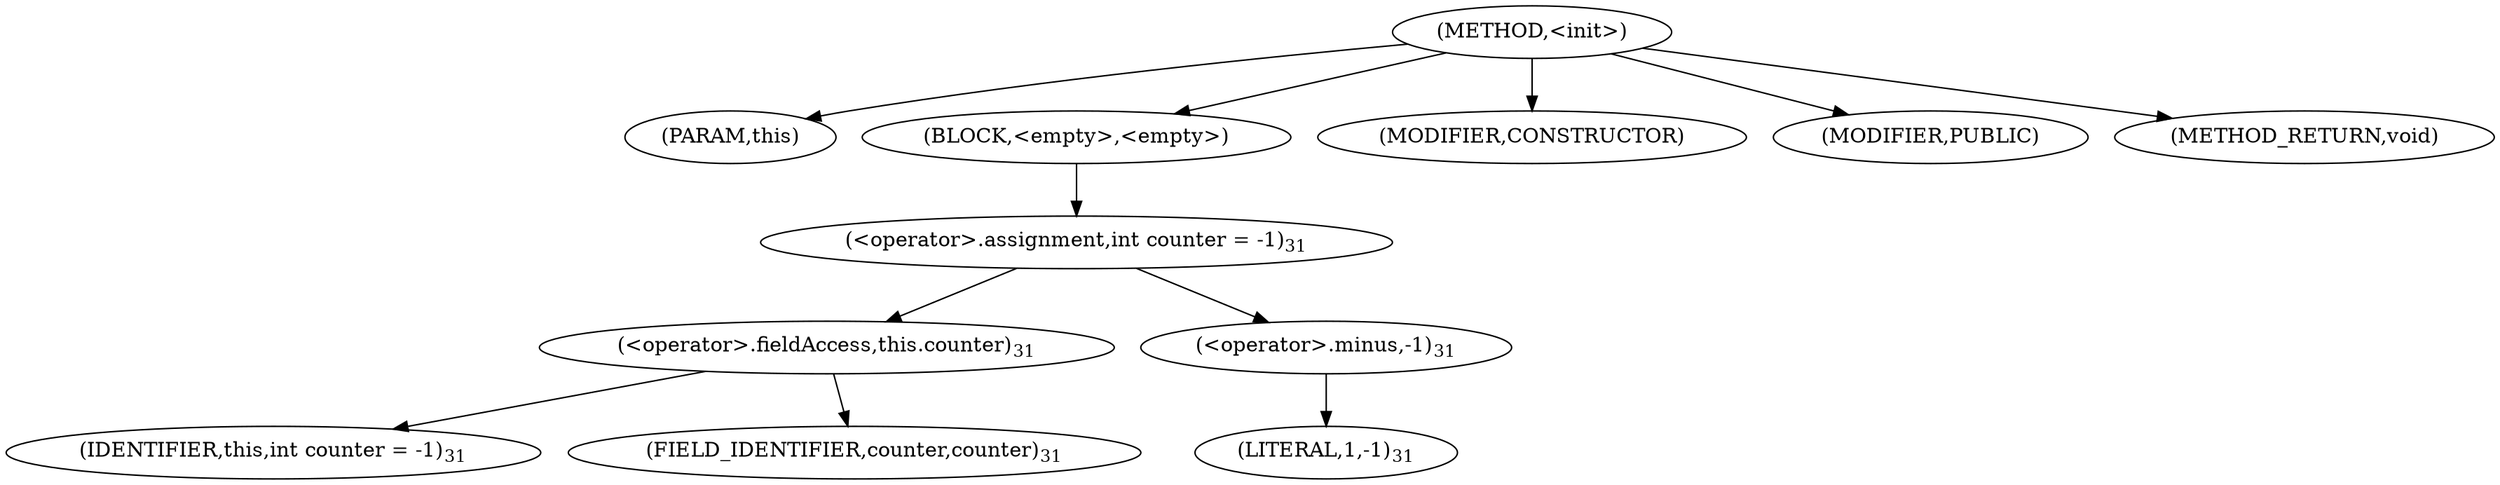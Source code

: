 digraph "&lt;init&gt;" {  
"41" [label = <(METHOD,&lt;init&gt;)> ]
"42" [label = <(PARAM,this)> ]
"43" [label = <(BLOCK,&lt;empty&gt;,&lt;empty&gt;)> ]
"44" [label = <(&lt;operator&gt;.assignment,int counter = -1)<SUB>31</SUB>> ]
"45" [label = <(&lt;operator&gt;.fieldAccess,this.counter)<SUB>31</SUB>> ]
"46" [label = <(IDENTIFIER,this,int counter = -1)<SUB>31</SUB>> ]
"47" [label = <(FIELD_IDENTIFIER,counter,counter)<SUB>31</SUB>> ]
"48" [label = <(&lt;operator&gt;.minus,-1)<SUB>31</SUB>> ]
"49" [label = <(LITERAL,1,-1)<SUB>31</SUB>> ]
"50" [label = <(MODIFIER,CONSTRUCTOR)> ]
"51" [label = <(MODIFIER,PUBLIC)> ]
"52" [label = <(METHOD_RETURN,void)> ]
  "41" -> "42" 
  "41" -> "43" 
  "41" -> "50" 
  "41" -> "51" 
  "41" -> "52" 
  "43" -> "44" 
  "44" -> "45" 
  "44" -> "48" 
  "45" -> "46" 
  "45" -> "47" 
  "48" -> "49" 
}
